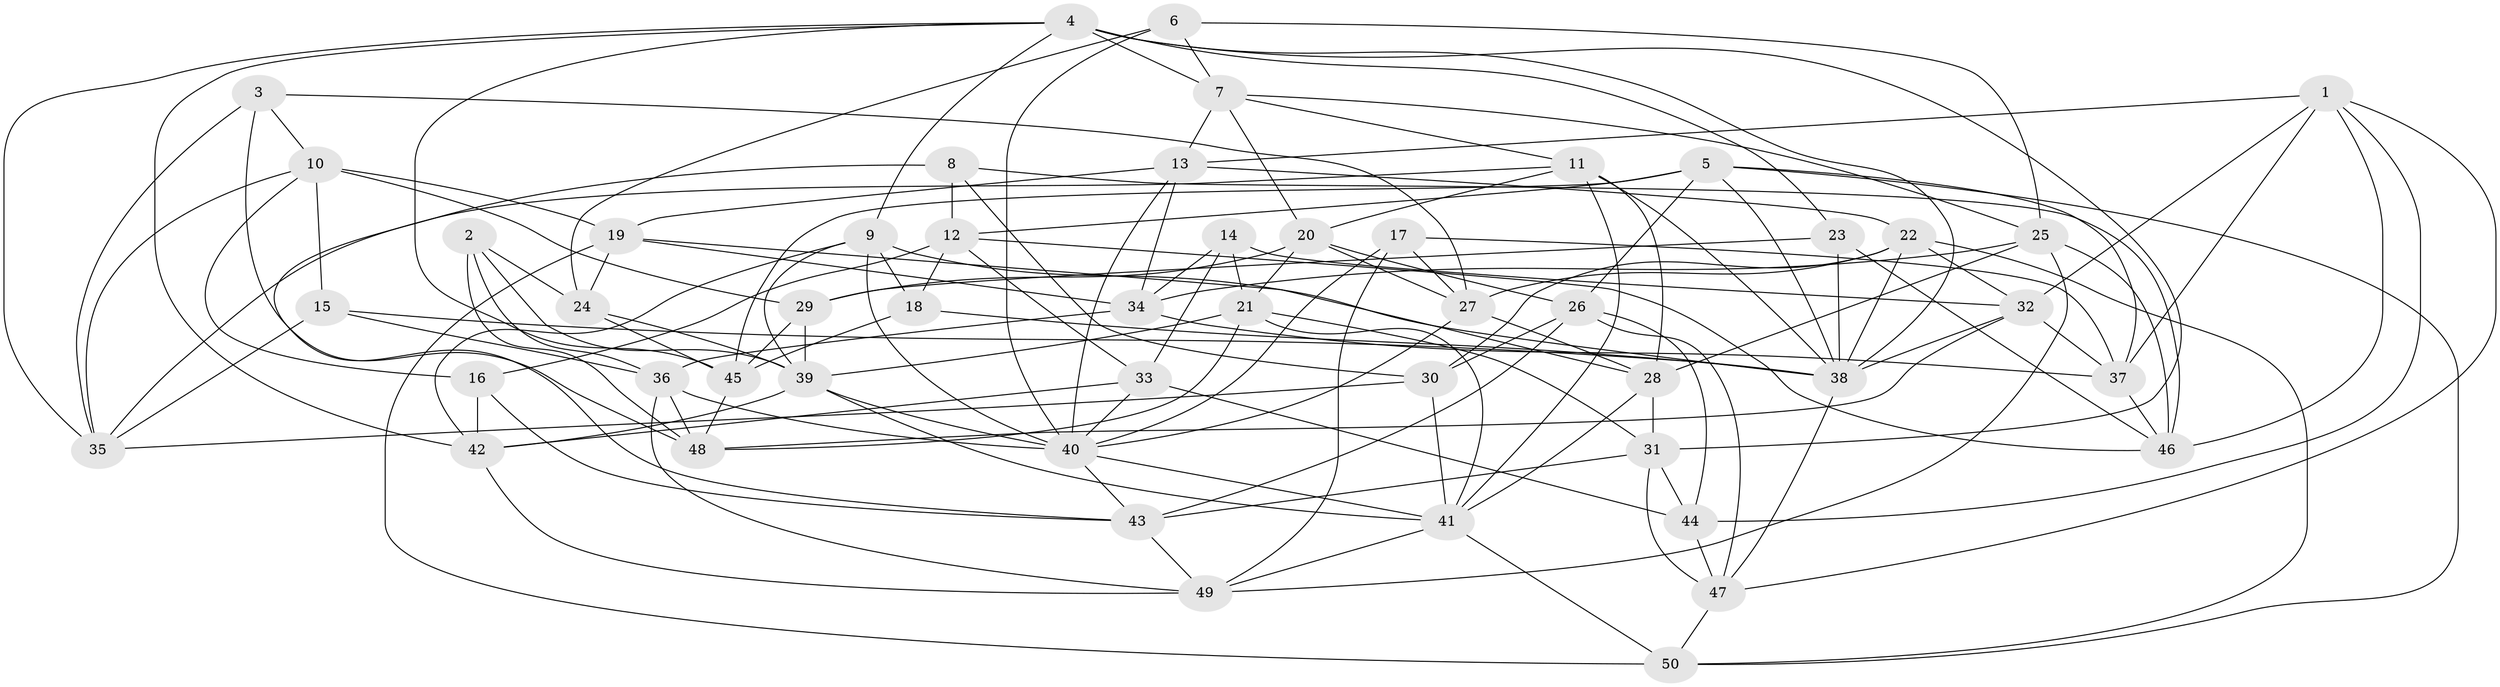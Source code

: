 // original degree distribution, {4: 1.0}
// Generated by graph-tools (version 1.1) at 2025/50/03/09/25 03:50:51]
// undirected, 50 vertices, 144 edges
graph export_dot {
graph [start="1"]
  node [color=gray90,style=filled];
  1;
  2;
  3;
  4;
  5;
  6;
  7;
  8;
  9;
  10;
  11;
  12;
  13;
  14;
  15;
  16;
  17;
  18;
  19;
  20;
  21;
  22;
  23;
  24;
  25;
  26;
  27;
  28;
  29;
  30;
  31;
  32;
  33;
  34;
  35;
  36;
  37;
  38;
  39;
  40;
  41;
  42;
  43;
  44;
  45;
  46;
  47;
  48;
  49;
  50;
  1 -- 13 [weight=1.0];
  1 -- 32 [weight=1.0];
  1 -- 37 [weight=1.0];
  1 -- 44 [weight=1.0];
  1 -- 46 [weight=1.0];
  1 -- 47 [weight=1.0];
  2 -- 24 [weight=1.0];
  2 -- 36 [weight=1.0];
  2 -- 39 [weight=1.0];
  2 -- 48 [weight=1.0];
  3 -- 10 [weight=1.0];
  3 -- 27 [weight=1.0];
  3 -- 35 [weight=1.0];
  3 -- 48 [weight=1.0];
  4 -- 7 [weight=1.0];
  4 -- 9 [weight=1.0];
  4 -- 23 [weight=1.0];
  4 -- 31 [weight=1.0];
  4 -- 35 [weight=1.0];
  4 -- 38 [weight=1.0];
  4 -- 42 [weight=1.0];
  4 -- 45 [weight=1.0];
  5 -- 12 [weight=1.0];
  5 -- 26 [weight=1.0];
  5 -- 37 [weight=1.0];
  5 -- 38 [weight=1.0];
  5 -- 45 [weight=1.0];
  5 -- 50 [weight=1.0];
  6 -- 7 [weight=1.0];
  6 -- 24 [weight=1.0];
  6 -- 25 [weight=1.0];
  6 -- 40 [weight=1.0];
  7 -- 11 [weight=1.0];
  7 -- 13 [weight=1.0];
  7 -- 20 [weight=1.0];
  7 -- 25 [weight=1.0];
  8 -- 12 [weight=1.0];
  8 -- 30 [weight=1.0];
  8 -- 43 [weight=1.0];
  8 -- 46 [weight=1.0];
  9 -- 18 [weight=1.0];
  9 -- 28 [weight=1.0];
  9 -- 39 [weight=1.0];
  9 -- 40 [weight=1.0];
  9 -- 42 [weight=1.0];
  10 -- 15 [weight=1.0];
  10 -- 16 [weight=1.0];
  10 -- 19 [weight=1.0];
  10 -- 29 [weight=1.0];
  10 -- 35 [weight=1.0];
  11 -- 20 [weight=1.0];
  11 -- 28 [weight=1.0];
  11 -- 35 [weight=1.0];
  11 -- 38 [weight=1.0];
  11 -- 41 [weight=1.0];
  12 -- 16 [weight=1.0];
  12 -- 18 [weight=1.0];
  12 -- 33 [weight=1.0];
  12 -- 46 [weight=1.0];
  13 -- 19 [weight=1.0];
  13 -- 22 [weight=1.0];
  13 -- 34 [weight=1.0];
  13 -- 40 [weight=1.0];
  14 -- 21 [weight=1.0];
  14 -- 32 [weight=1.0];
  14 -- 33 [weight=1.0];
  14 -- 34 [weight=1.0];
  15 -- 35 [weight=1.0];
  15 -- 36 [weight=1.0];
  15 -- 38 [weight=1.0];
  16 -- 42 [weight=1.0];
  16 -- 43 [weight=1.0];
  17 -- 27 [weight=1.0];
  17 -- 37 [weight=1.0];
  17 -- 40 [weight=1.0];
  17 -- 49 [weight=1.0];
  18 -- 38 [weight=1.0];
  18 -- 45 [weight=1.0];
  19 -- 24 [weight=1.0];
  19 -- 34 [weight=1.0];
  19 -- 38 [weight=1.0];
  19 -- 50 [weight=1.0];
  20 -- 21 [weight=1.0];
  20 -- 26 [weight=1.0];
  20 -- 27 [weight=1.0];
  20 -- 29 [weight=1.0];
  21 -- 31 [weight=1.0];
  21 -- 39 [weight=1.0];
  21 -- 41 [weight=1.0];
  21 -- 48 [weight=1.0];
  22 -- 27 [weight=1.0];
  22 -- 30 [weight=1.0];
  22 -- 32 [weight=1.0];
  22 -- 38 [weight=1.0];
  22 -- 50 [weight=1.0];
  23 -- 29 [weight=1.0];
  23 -- 38 [weight=1.0];
  23 -- 46 [weight=1.0];
  24 -- 39 [weight=2.0];
  24 -- 45 [weight=1.0];
  25 -- 28 [weight=1.0];
  25 -- 34 [weight=1.0];
  25 -- 46 [weight=1.0];
  25 -- 49 [weight=1.0];
  26 -- 30 [weight=1.0];
  26 -- 43 [weight=1.0];
  26 -- 44 [weight=1.0];
  26 -- 47 [weight=1.0];
  27 -- 28 [weight=1.0];
  27 -- 40 [weight=1.0];
  28 -- 31 [weight=1.0];
  28 -- 41 [weight=1.0];
  29 -- 39 [weight=2.0];
  29 -- 45 [weight=1.0];
  30 -- 35 [weight=1.0];
  30 -- 41 [weight=2.0];
  31 -- 43 [weight=1.0];
  31 -- 44 [weight=1.0];
  31 -- 47 [weight=1.0];
  32 -- 37 [weight=1.0];
  32 -- 38 [weight=1.0];
  32 -- 48 [weight=1.0];
  33 -- 40 [weight=1.0];
  33 -- 42 [weight=1.0];
  33 -- 44 [weight=2.0];
  34 -- 36 [weight=1.0];
  34 -- 37 [weight=1.0];
  36 -- 40 [weight=1.0];
  36 -- 48 [weight=1.0];
  36 -- 49 [weight=1.0];
  37 -- 46 [weight=1.0];
  38 -- 47 [weight=1.0];
  39 -- 40 [weight=1.0];
  39 -- 41 [weight=1.0];
  39 -- 42 [weight=1.0];
  40 -- 41 [weight=1.0];
  40 -- 43 [weight=1.0];
  41 -- 49 [weight=1.0];
  41 -- 50 [weight=2.0];
  42 -- 49 [weight=1.0];
  43 -- 49 [weight=1.0];
  44 -- 47 [weight=1.0];
  45 -- 48 [weight=1.0];
  47 -- 50 [weight=1.0];
}
